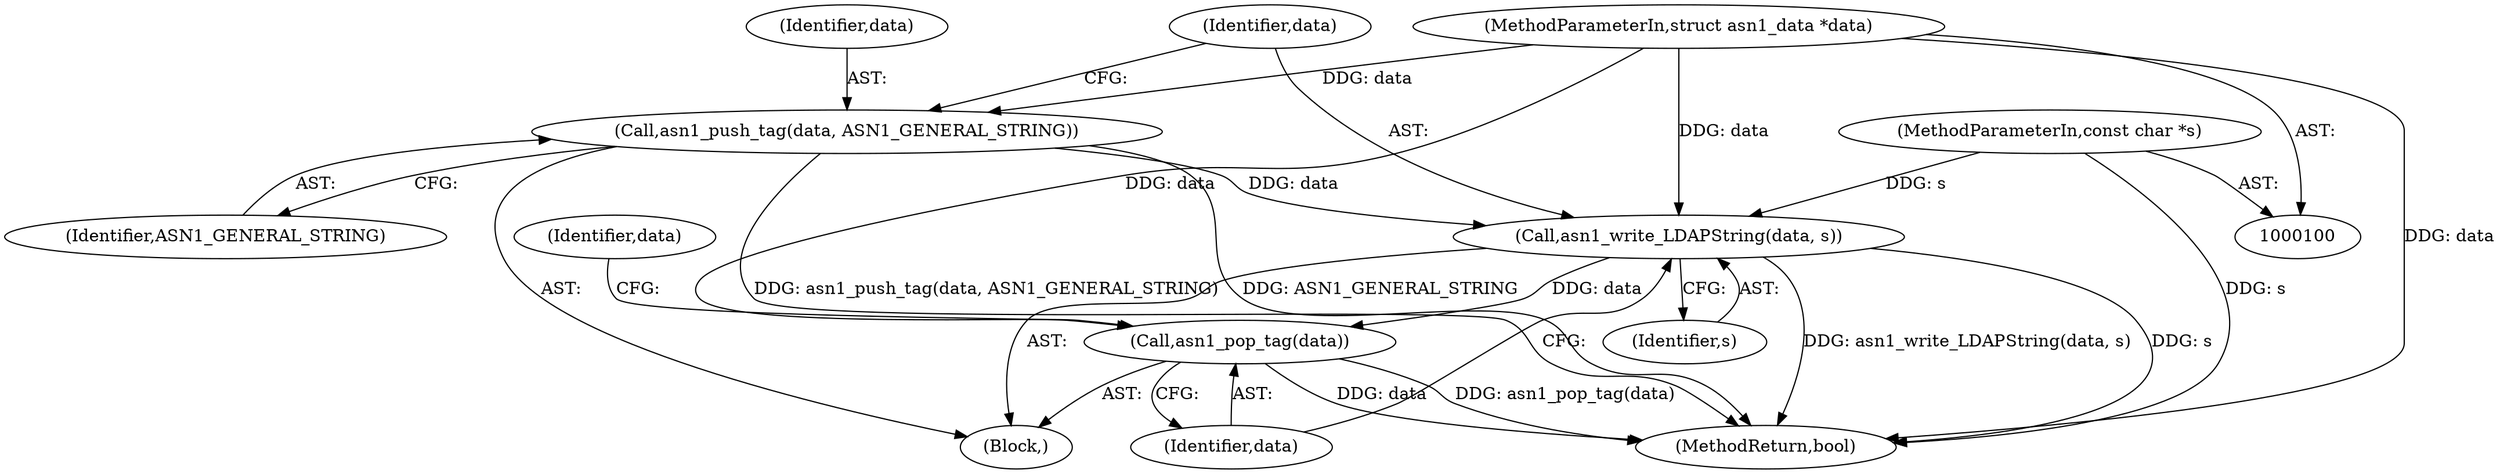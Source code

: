digraph "1_samba_9d989c9dd7a5b92d0c5d65287935471b83b6e884_5@API" {
"1000107" [label="(Call,asn1_write_LDAPString(data, s))"];
"1000104" [label="(Call,asn1_push_tag(data, ASN1_GENERAL_STRING))"];
"1000101" [label="(MethodParameterIn,struct asn1_data *data)"];
"1000102" [label="(MethodParameterIn,const char *s)"];
"1000110" [label="(Call,asn1_pop_tag(data))"];
"1000107" [label="(Call,asn1_write_LDAPString(data, s))"];
"1000117" [label="(MethodReturn,bool)"];
"1000101" [label="(MethodParameterIn,struct asn1_data *data)"];
"1000104" [label="(Call,asn1_push_tag(data, ASN1_GENERAL_STRING))"];
"1000109" [label="(Identifier,s)"];
"1000111" [label="(Identifier,data)"];
"1000105" [label="(Identifier,data)"];
"1000108" [label="(Identifier,data)"];
"1000110" [label="(Call,asn1_pop_tag(data))"];
"1000106" [label="(Identifier,ASN1_GENERAL_STRING)"];
"1000115" [label="(Identifier,data)"];
"1000103" [label="(Block,)"];
"1000102" [label="(MethodParameterIn,const char *s)"];
"1000107" -> "1000103"  [label="AST: "];
"1000107" -> "1000109"  [label="CFG: "];
"1000108" -> "1000107"  [label="AST: "];
"1000109" -> "1000107"  [label="AST: "];
"1000111" -> "1000107"  [label="CFG: "];
"1000107" -> "1000117"  [label="DDG: asn1_write_LDAPString(data, s)"];
"1000107" -> "1000117"  [label="DDG: s"];
"1000104" -> "1000107"  [label="DDG: data"];
"1000101" -> "1000107"  [label="DDG: data"];
"1000102" -> "1000107"  [label="DDG: s"];
"1000107" -> "1000110"  [label="DDG: data"];
"1000104" -> "1000103"  [label="AST: "];
"1000104" -> "1000106"  [label="CFG: "];
"1000105" -> "1000104"  [label="AST: "];
"1000106" -> "1000104"  [label="AST: "];
"1000108" -> "1000104"  [label="CFG: "];
"1000104" -> "1000117"  [label="DDG: asn1_push_tag(data, ASN1_GENERAL_STRING)"];
"1000104" -> "1000117"  [label="DDG: ASN1_GENERAL_STRING"];
"1000101" -> "1000104"  [label="DDG: data"];
"1000101" -> "1000100"  [label="AST: "];
"1000101" -> "1000117"  [label="DDG: data"];
"1000101" -> "1000110"  [label="DDG: data"];
"1000102" -> "1000100"  [label="AST: "];
"1000102" -> "1000117"  [label="DDG: s"];
"1000110" -> "1000103"  [label="AST: "];
"1000110" -> "1000111"  [label="CFG: "];
"1000111" -> "1000110"  [label="AST: "];
"1000115" -> "1000110"  [label="CFG: "];
"1000110" -> "1000117"  [label="DDG: data"];
"1000110" -> "1000117"  [label="DDG: asn1_pop_tag(data)"];
}
